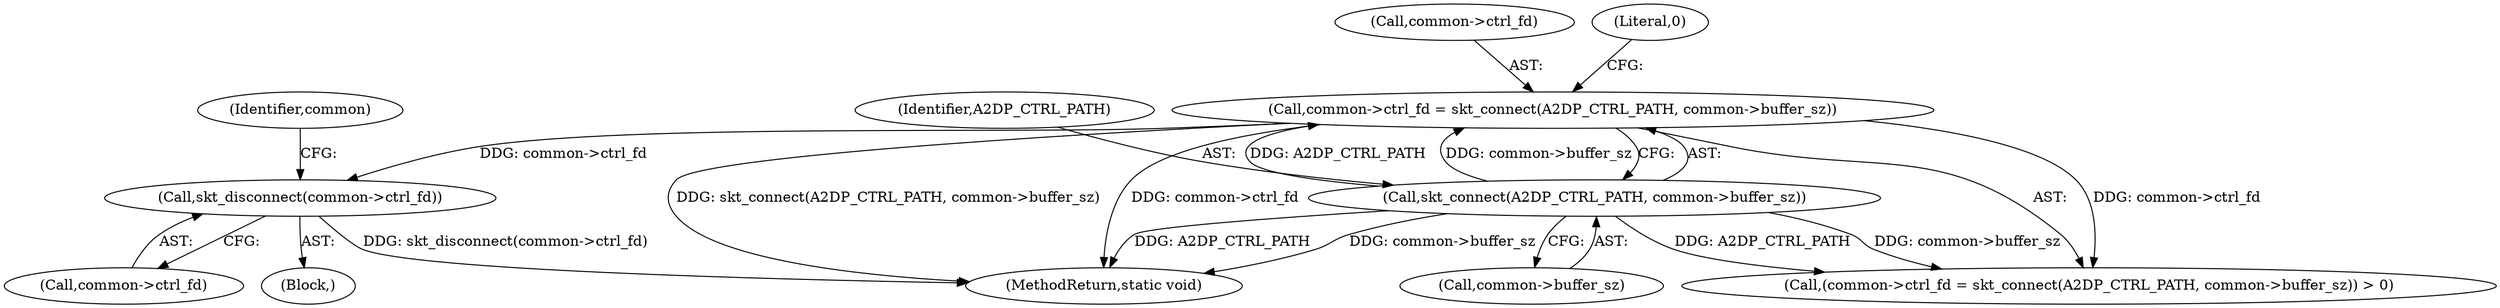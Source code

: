 digraph "0_Android_472271b153c5dc53c28beac55480a8d8434b2d5c_1@API" {
"1000142" [label="(Call,skt_disconnect(common->ctrl_fd))"];
"1000120" [label="(Call,common->ctrl_fd = skt_connect(A2DP_CTRL_PATH, common->buffer_sz))"];
"1000124" [label="(Call,skt_connect(A2DP_CTRL_PATH, common->buffer_sz))"];
"1000154" [label="(MethodReturn,static void)"];
"1000142" [label="(Call,skt_disconnect(common->ctrl_fd))"];
"1000121" [label="(Call,common->ctrl_fd)"];
"1000148" [label="(Identifier,common)"];
"1000125" [label="(Identifier,A2DP_CTRL_PATH)"];
"1000120" [label="(Call,common->ctrl_fd = skt_connect(A2DP_CTRL_PATH, common->buffer_sz))"];
"1000143" [label="(Call,common->ctrl_fd)"];
"1000130" [label="(Block,)"];
"1000124" [label="(Call,skt_connect(A2DP_CTRL_PATH, common->buffer_sz))"];
"1000129" [label="(Literal,0)"];
"1000126" [label="(Call,common->buffer_sz)"];
"1000119" [label="(Call,(common->ctrl_fd = skt_connect(A2DP_CTRL_PATH, common->buffer_sz)) > 0)"];
"1000142" -> "1000130"  [label="AST: "];
"1000142" -> "1000143"  [label="CFG: "];
"1000143" -> "1000142"  [label="AST: "];
"1000148" -> "1000142"  [label="CFG: "];
"1000142" -> "1000154"  [label="DDG: skt_disconnect(common->ctrl_fd)"];
"1000120" -> "1000142"  [label="DDG: common->ctrl_fd"];
"1000120" -> "1000119"  [label="AST: "];
"1000120" -> "1000124"  [label="CFG: "];
"1000121" -> "1000120"  [label="AST: "];
"1000124" -> "1000120"  [label="AST: "];
"1000129" -> "1000120"  [label="CFG: "];
"1000120" -> "1000154"  [label="DDG: skt_connect(A2DP_CTRL_PATH, common->buffer_sz)"];
"1000120" -> "1000154"  [label="DDG: common->ctrl_fd"];
"1000120" -> "1000119"  [label="DDG: common->ctrl_fd"];
"1000124" -> "1000120"  [label="DDG: A2DP_CTRL_PATH"];
"1000124" -> "1000120"  [label="DDG: common->buffer_sz"];
"1000124" -> "1000126"  [label="CFG: "];
"1000125" -> "1000124"  [label="AST: "];
"1000126" -> "1000124"  [label="AST: "];
"1000124" -> "1000154"  [label="DDG: common->buffer_sz"];
"1000124" -> "1000154"  [label="DDG: A2DP_CTRL_PATH"];
"1000124" -> "1000119"  [label="DDG: A2DP_CTRL_PATH"];
"1000124" -> "1000119"  [label="DDG: common->buffer_sz"];
}
